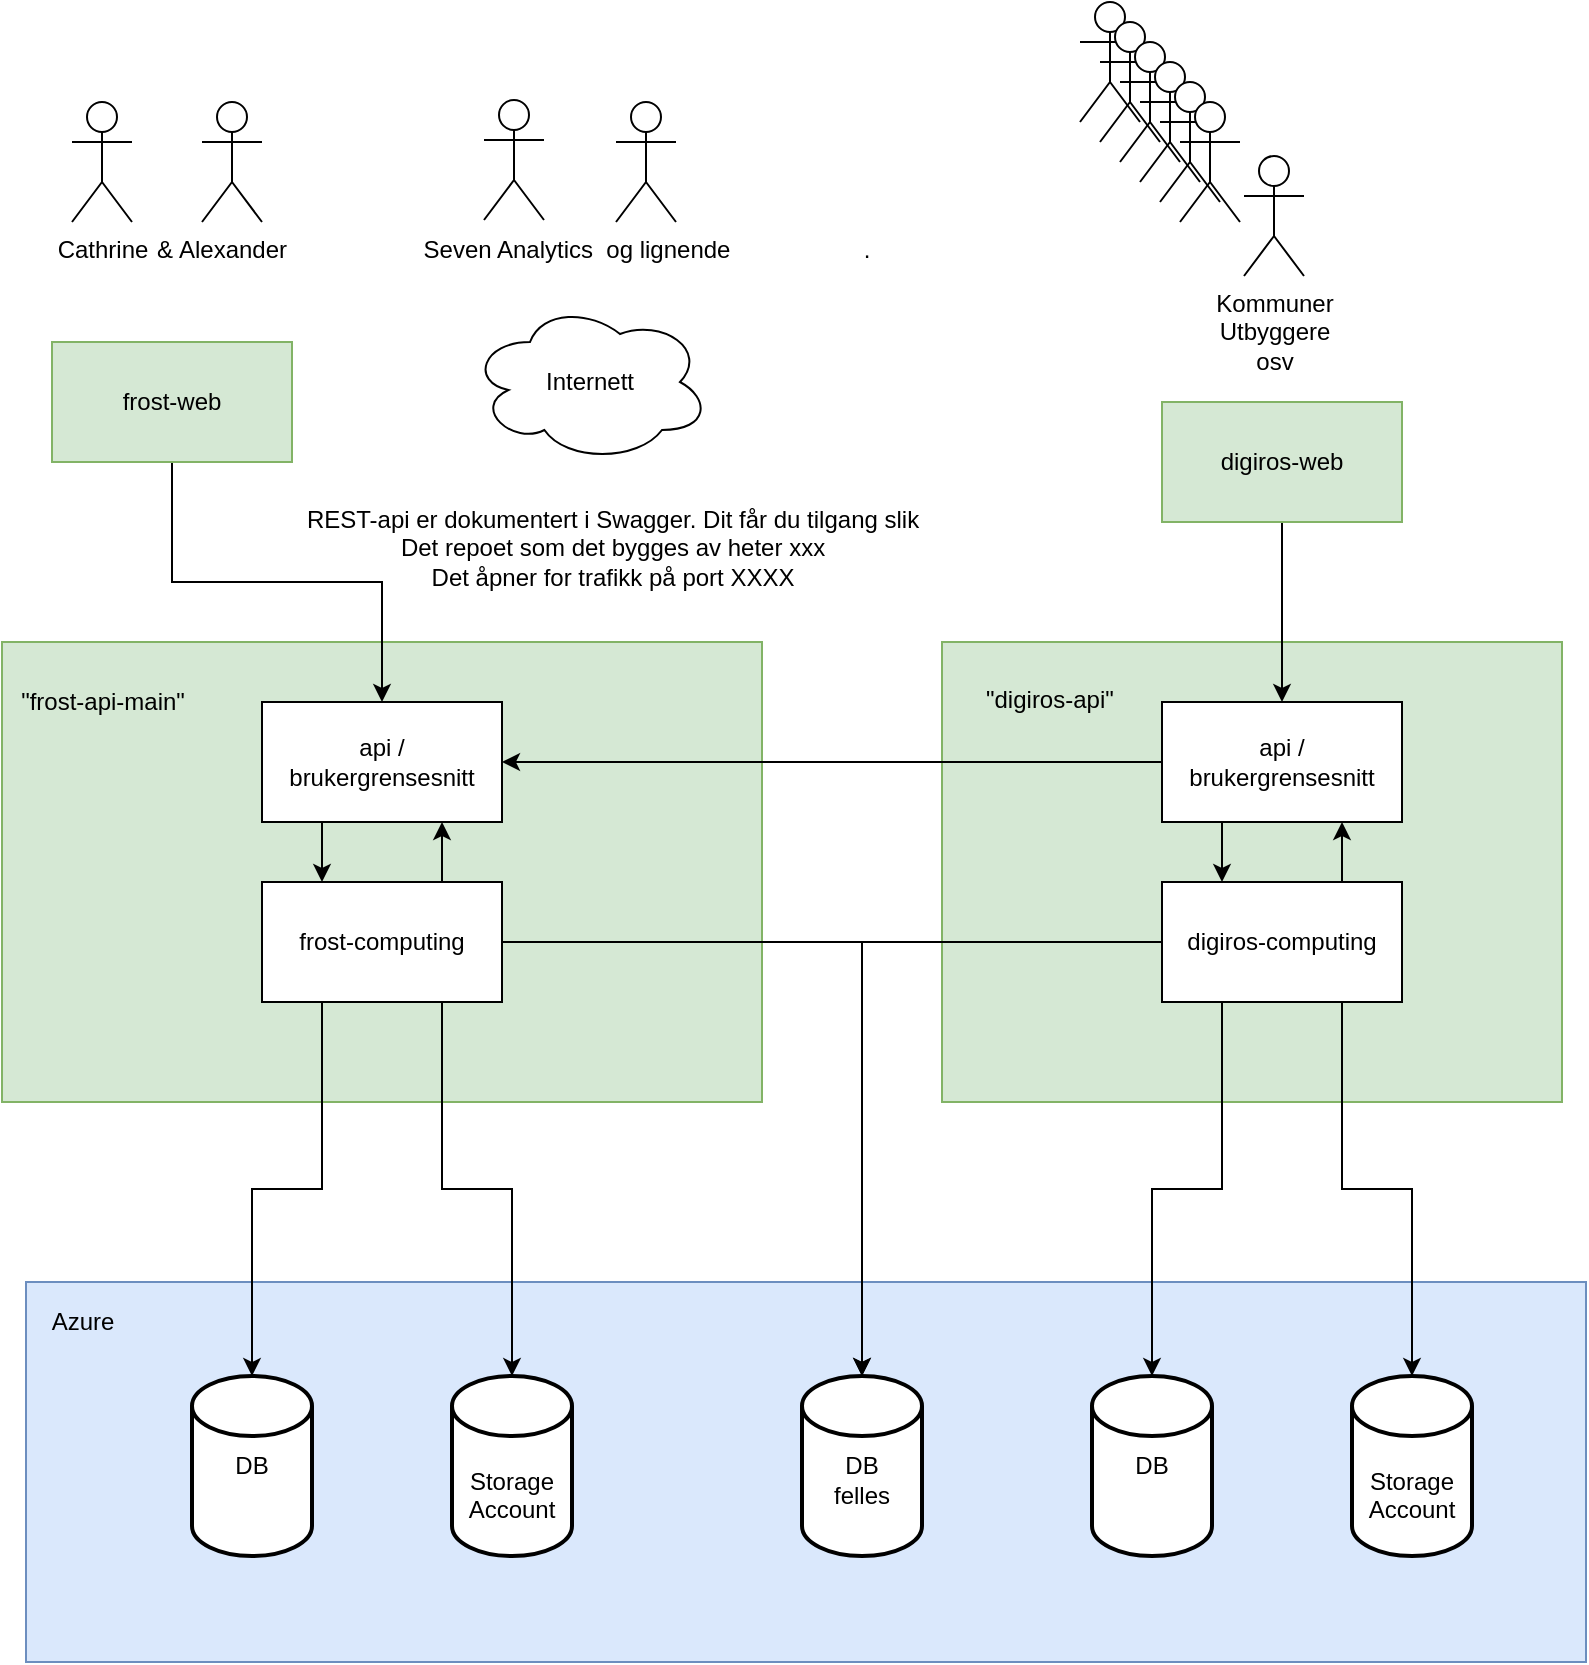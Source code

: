 <mxfile version="20.0.1" type="github">
  <diagram id="S6coE45IKj5krfFwBMSU" name="Page-1">
    <mxGraphModel dx="1395" dy="1902" grid="1" gridSize="10" guides="1" tooltips="1" connect="1" arrows="1" fold="1" page="1" pageScale="1" pageWidth="827" pageHeight="1169" math="0" shadow="0">
      <root>
        <mxCell id="0" />
        <mxCell id="1" parent="0" />
        <mxCell id="MuozXKnJQAJ_g8DEo5LX-35" value="" style="rounded=0;whiteSpace=wrap;html=1;fillColor=#dae8fc;strokeColor=#6c8ebf;" parent="1" vertex="1">
          <mxGeometry x="72" y="510" width="780" height="190" as="geometry" />
        </mxCell>
        <mxCell id="MuozXKnJQAJ_g8DEo5LX-17" value="" style="rounded=0;whiteSpace=wrap;html=1;fillColor=#d5e8d4;strokeColor=#82b366;" parent="1" vertex="1">
          <mxGeometry x="530" y="190" width="310" height="230" as="geometry" />
        </mxCell>
        <mxCell id="MuozXKnJQAJ_g8DEo5LX-10" value="" style="rounded=0;whiteSpace=wrap;html=1;fillColor=#d5e8d4;strokeColor=#82b366;" parent="1" vertex="1">
          <mxGeometry x="60" y="190" width="380" height="230" as="geometry" />
        </mxCell>
        <mxCell id="MuozXKnJQAJ_g8DEo5LX-12" style="edgeStyle=orthogonalEdgeStyle;rounded=0;orthogonalLoop=1;jettySize=auto;html=1;exitX=0.75;exitY=0;exitDx=0;exitDy=0;entryX=0.75;entryY=1;entryDx=0;entryDy=0;" parent="1" source="MuozXKnJQAJ_g8DEo5LX-2" target="MuozXKnJQAJ_g8DEo5LX-3" edge="1">
          <mxGeometry relative="1" as="geometry" />
        </mxCell>
        <mxCell id="MuozXKnJQAJ_g8DEo5LX-13" style="edgeStyle=orthogonalEdgeStyle;rounded=0;orthogonalLoop=1;jettySize=auto;html=1;exitX=0.25;exitY=1;exitDx=0;exitDy=0;entryX=0.5;entryY=0;entryDx=0;entryDy=0;entryPerimeter=0;" parent="1" source="MuozXKnJQAJ_g8DEo5LX-2" target="MuozXKnJQAJ_g8DEo5LX-6" edge="1">
          <mxGeometry relative="1" as="geometry" />
        </mxCell>
        <mxCell id="MuozXKnJQAJ_g8DEo5LX-14" style="edgeStyle=orthogonalEdgeStyle;rounded=0;orthogonalLoop=1;jettySize=auto;html=1;exitX=0.75;exitY=1;exitDx=0;exitDy=0;entryX=0.5;entryY=0;entryDx=0;entryDy=0;entryPerimeter=0;" parent="1" source="MuozXKnJQAJ_g8DEo5LX-2" target="MuozXKnJQAJ_g8DEo5LX-7" edge="1">
          <mxGeometry relative="1" as="geometry" />
        </mxCell>
        <mxCell id="MuozXKnJQAJ_g8DEo5LX-31" style="edgeStyle=orthogonalEdgeStyle;rounded=0;orthogonalLoop=1;jettySize=auto;html=1;exitX=1;exitY=0.5;exitDx=0;exitDy=0;entryX=0.5;entryY=0;entryDx=0;entryDy=0;entryPerimeter=0;" parent="1" source="MuozXKnJQAJ_g8DEo5LX-2" target="MuozXKnJQAJ_g8DEo5LX-27" edge="1">
          <mxGeometry relative="1" as="geometry" />
        </mxCell>
        <mxCell id="MuozXKnJQAJ_g8DEo5LX-2" value="frost-computing" style="rounded=0;whiteSpace=wrap;html=1;" parent="1" vertex="1">
          <mxGeometry x="190" y="310" width="120" height="60" as="geometry" />
        </mxCell>
        <mxCell id="MuozXKnJQAJ_g8DEo5LX-11" style="edgeStyle=orthogonalEdgeStyle;rounded=0;orthogonalLoop=1;jettySize=auto;html=1;exitX=0.25;exitY=1;exitDx=0;exitDy=0;entryX=0.25;entryY=0;entryDx=0;entryDy=0;" parent="1" source="MuozXKnJQAJ_g8DEo5LX-3" target="MuozXKnJQAJ_g8DEo5LX-2" edge="1">
          <mxGeometry relative="1" as="geometry" />
        </mxCell>
        <mxCell id="MuozXKnJQAJ_g8DEo5LX-3" value="&lt;div&gt;api /&lt;/div&gt;&lt;div&gt;brukergrensesnitt&lt;/div&gt;" style="rounded=0;whiteSpace=wrap;html=1;" parent="1" vertex="1">
          <mxGeometry x="190" y="220" width="120" height="60" as="geometry" />
        </mxCell>
        <mxCell id="MuozXKnJQAJ_g8DEo5LX-4" value="Internett" style="ellipse;shape=cloud;whiteSpace=wrap;html=1;" parent="1" vertex="1">
          <mxGeometry x="294" y="20" width="120" height="80" as="geometry" />
        </mxCell>
        <mxCell id="MuozXKnJQAJ_g8DEo5LX-6" value="DB" style="strokeWidth=2;html=1;shape=mxgraph.flowchart.database;whiteSpace=wrap;" parent="1" vertex="1">
          <mxGeometry x="155" y="557" width="60" height="90" as="geometry" />
        </mxCell>
        <mxCell id="MuozXKnJQAJ_g8DEo5LX-7" value="&lt;div&gt;&lt;br&gt;&lt;/div&gt;&lt;div&gt;&lt;br&gt;&lt;/div&gt;&lt;div&gt;Storage&lt;/div&gt;&lt;div&gt;Account&lt;br&gt;&lt;/div&gt;" style="strokeWidth=2;html=1;shape=mxgraph.flowchart.database;whiteSpace=wrap;" parent="1" vertex="1">
          <mxGeometry x="285" y="557" width="60" height="90" as="geometry" />
        </mxCell>
        <mxCell id="MuozXKnJQAJ_g8DEo5LX-15" value="&lt;div&gt;&quot;frost-api-main&quot;&lt;/div&gt;" style="text;html=1;align=center;verticalAlign=middle;resizable=0;points=[];autosize=1;strokeColor=none;fillColor=none;" parent="1" vertex="1">
          <mxGeometry x="60" y="210" width="100" height="20" as="geometry" />
        </mxCell>
        <mxCell id="MuozXKnJQAJ_g8DEo5LX-38" style="edgeStyle=orthogonalEdgeStyle;rounded=0;orthogonalLoop=1;jettySize=auto;html=1;exitX=0.5;exitY=1;exitDx=0;exitDy=0;" parent="1" source="MuozXKnJQAJ_g8DEo5LX-16" target="MuozXKnJQAJ_g8DEo5LX-37" edge="1">
          <mxGeometry relative="1" as="geometry" />
        </mxCell>
        <mxCell id="MuozXKnJQAJ_g8DEo5LX-16" value="&lt;div&gt;digiros-web&lt;/div&gt;" style="rounded=0;whiteSpace=wrap;html=1;fillColor=#d5e8d4;strokeColor=#82b366;" parent="1" vertex="1">
          <mxGeometry x="640" y="70" width="120" height="60" as="geometry" />
        </mxCell>
        <mxCell id="MuozXKnJQAJ_g8DEo5LX-18" value="&quot;digiros-api&quot;" style="text;whiteSpace=wrap;html=1;" parent="1" vertex="1">
          <mxGeometry x="550" y="205" width="80" height="30" as="geometry" />
        </mxCell>
        <mxCell id="MuozXKnJQAJ_g8DEo5LX-25" style="edgeStyle=orthogonalEdgeStyle;rounded=0;orthogonalLoop=1;jettySize=auto;html=1;exitX=0.25;exitY=1;exitDx=0;exitDy=0;" parent="1" source="MuozXKnJQAJ_g8DEo5LX-19" target="MuozXKnJQAJ_g8DEo5LX-23" edge="1">
          <mxGeometry relative="1" as="geometry" />
        </mxCell>
        <mxCell id="MuozXKnJQAJ_g8DEo5LX-26" style="edgeStyle=orthogonalEdgeStyle;rounded=0;orthogonalLoop=1;jettySize=auto;html=1;exitX=0.75;exitY=1;exitDx=0;exitDy=0;" parent="1" source="MuozXKnJQAJ_g8DEo5LX-19" target="MuozXKnJQAJ_g8DEo5LX-24" edge="1">
          <mxGeometry relative="1" as="geometry" />
        </mxCell>
        <mxCell id="MuozXKnJQAJ_g8DEo5LX-32" style="edgeStyle=orthogonalEdgeStyle;rounded=0;orthogonalLoop=1;jettySize=auto;html=1;exitX=0;exitY=0.5;exitDx=0;exitDy=0;entryX=0.5;entryY=0;entryDx=0;entryDy=0;entryPerimeter=0;" parent="1" source="MuozXKnJQAJ_g8DEo5LX-19" target="MuozXKnJQAJ_g8DEo5LX-27" edge="1">
          <mxGeometry relative="1" as="geometry" />
        </mxCell>
        <mxCell id="MuozXKnJQAJ_g8DEo5LX-40" style="edgeStyle=orthogonalEdgeStyle;rounded=0;orthogonalLoop=1;jettySize=auto;html=1;exitX=0.75;exitY=0;exitDx=0;exitDy=0;entryX=0.75;entryY=1;entryDx=0;entryDy=0;" parent="1" source="MuozXKnJQAJ_g8DEo5LX-19" target="MuozXKnJQAJ_g8DEo5LX-37" edge="1">
          <mxGeometry relative="1" as="geometry" />
        </mxCell>
        <mxCell id="MuozXKnJQAJ_g8DEo5LX-19" value="&lt;div&gt;digiros-computing&lt;/div&gt;" style="rounded=0;whiteSpace=wrap;html=1;" parent="1" vertex="1">
          <mxGeometry x="640" y="310" width="120" height="60" as="geometry" />
        </mxCell>
        <mxCell id="MuozXKnJQAJ_g8DEo5LX-23" value="DB" style="strokeWidth=2;html=1;shape=mxgraph.flowchart.database;whiteSpace=wrap;" parent="1" vertex="1">
          <mxGeometry x="605" y="557" width="60" height="90" as="geometry" />
        </mxCell>
        <mxCell id="MuozXKnJQAJ_g8DEo5LX-24" value="&lt;div&gt;&lt;br&gt;&lt;/div&gt;&lt;div&gt;&lt;br&gt;&lt;/div&gt;&lt;div&gt;Storage&lt;/div&gt;&lt;div&gt;Account&lt;br&gt;&lt;/div&gt;" style="strokeWidth=2;html=1;shape=mxgraph.flowchart.database;whiteSpace=wrap;" parent="1" vertex="1">
          <mxGeometry x="735" y="557" width="60" height="90" as="geometry" />
        </mxCell>
        <mxCell id="MuozXKnJQAJ_g8DEo5LX-27" value="&lt;div&gt;&lt;br&gt;&lt;/div&gt;&lt;div&gt;DB&lt;/div&gt;&lt;div&gt;felles&lt;/div&gt;" style="strokeWidth=2;html=1;shape=mxgraph.flowchart.database;whiteSpace=wrap;" parent="1" vertex="1">
          <mxGeometry x="460" y="557" width="60" height="90" as="geometry" />
        </mxCell>
        <mxCell id="MuozXKnJQAJ_g8DEo5LX-36" value="Azure" style="text;html=1;align=center;verticalAlign=middle;resizable=0;points=[];autosize=1;strokeColor=none;fillColor=none;" parent="1" vertex="1">
          <mxGeometry x="75" y="520" width="50" height="20" as="geometry" />
        </mxCell>
        <mxCell id="MuozXKnJQAJ_g8DEo5LX-39" style="edgeStyle=orthogonalEdgeStyle;rounded=0;orthogonalLoop=1;jettySize=auto;html=1;exitX=0.25;exitY=1;exitDx=0;exitDy=0;entryX=0.25;entryY=0;entryDx=0;entryDy=0;" parent="1" source="MuozXKnJQAJ_g8DEo5LX-37" target="MuozXKnJQAJ_g8DEo5LX-19" edge="1">
          <mxGeometry relative="1" as="geometry" />
        </mxCell>
        <mxCell id="MuozXKnJQAJ_g8DEo5LX-65" style="edgeStyle=orthogonalEdgeStyle;rounded=0;orthogonalLoop=1;jettySize=auto;html=1;exitX=0;exitY=0.5;exitDx=0;exitDy=0;entryX=1;entryY=0.5;entryDx=0;entryDy=0;" parent="1" source="MuozXKnJQAJ_g8DEo5LX-37" target="MuozXKnJQAJ_g8DEo5LX-3" edge="1">
          <mxGeometry relative="1" as="geometry" />
        </mxCell>
        <mxCell id="MuozXKnJQAJ_g8DEo5LX-37" value="api / brukergrensesnitt" style="rounded=0;whiteSpace=wrap;html=1;" parent="1" vertex="1">
          <mxGeometry x="640" y="220" width="120" height="60" as="geometry" />
        </mxCell>
        <mxCell id="MuozXKnJQAJ_g8DEo5LX-41" value="&lt;div&gt;Alexander&lt;/div&gt;" style="shape=umlActor;verticalLabelPosition=bottom;verticalAlign=top;html=1;outlineConnect=0;" parent="1" vertex="1">
          <mxGeometry x="160" y="-80" width="30" height="60" as="geometry" />
        </mxCell>
        <mxCell id="MuozXKnJQAJ_g8DEo5LX-45" value="&lt;div&gt;Cathrine&lt;/div&gt;&lt;div&gt;&lt;br&gt;&lt;/div&gt;" style="shape=umlActor;verticalLabelPosition=bottom;verticalAlign=top;html=1;outlineConnect=0;" parent="1" vertex="1">
          <mxGeometry x="95" y="-80" width="30" height="60" as="geometry" />
        </mxCell>
        <mxCell id="MuozXKnJQAJ_g8DEo5LX-47" style="edgeStyle=orthogonalEdgeStyle;rounded=0;orthogonalLoop=1;jettySize=auto;html=1;exitX=0.5;exitY=1;exitDx=0;exitDy=0;entryX=0.5;entryY=0;entryDx=0;entryDy=0;" parent="1" source="MuozXKnJQAJ_g8DEo5LX-46" target="MuozXKnJQAJ_g8DEo5LX-3" edge="1">
          <mxGeometry relative="1" as="geometry" />
        </mxCell>
        <mxCell id="MuozXKnJQAJ_g8DEo5LX-46" value="&lt;div&gt;frost-web&lt;/div&gt;" style="rounded=0;whiteSpace=wrap;html=1;fillColor=#d5e8d4;strokeColor=#82b366;" parent="1" vertex="1">
          <mxGeometry x="85" y="40" width="120" height="60" as="geometry" />
        </mxCell>
        <mxCell id="MuozXKnJQAJ_g8DEo5LX-49" value="&lt;div&gt;&amp;amp;&lt;/div&gt;" style="text;html=1;align=center;verticalAlign=middle;resizable=0;points=[];autosize=1;strokeColor=none;fillColor=none;" parent="1" vertex="1">
          <mxGeometry x="131" y="-16" width="20" height="20" as="geometry" />
        </mxCell>
        <mxCell id="MuozXKnJQAJ_g8DEo5LX-50" value="&lt;div&gt;Seven Analytics&amp;nbsp; og lignende&amp;nbsp;&amp;nbsp;&amp;nbsp;&amp;nbsp;&amp;nbsp;&amp;nbsp;&amp;nbsp;&amp;nbsp;&amp;nbsp;&amp;nbsp;&amp;nbsp;&amp;nbsp;&amp;nbsp;&amp;nbsp;&amp;nbsp;&amp;nbsp;&amp;nbsp;&amp;nbsp;&amp;nbsp; .&lt;/div&gt;" style="shape=umlActor;verticalLabelPosition=bottom;verticalAlign=top;html=1;outlineConnect=0;" parent="1" vertex="1">
          <mxGeometry x="367" y="-80" width="30" height="60" as="geometry" />
        </mxCell>
        <mxCell id="MuozXKnJQAJ_g8DEo5LX-51" value="&lt;div&gt;Kommuner&lt;/div&gt;&lt;div&gt;Utbyggere&lt;/div&gt;&lt;div&gt;osv&lt;/div&gt;" style="shape=umlActor;verticalLabelPosition=bottom;verticalAlign=top;html=1;outlineConnect=0;" parent="1" vertex="1">
          <mxGeometry x="681" y="-53" width="30" height="60" as="geometry" />
        </mxCell>
        <mxCell id="MuozXKnJQAJ_g8DEo5LX-53" value="" style="shape=umlActor;verticalLabelPosition=bottom;verticalAlign=top;html=1;outlineConnect=0;" parent="1" vertex="1">
          <mxGeometry x="599" y="-130" width="30" height="60" as="geometry" />
        </mxCell>
        <mxCell id="MuozXKnJQAJ_g8DEo5LX-56" value="" style="shape=umlActor;verticalLabelPosition=bottom;verticalAlign=top;html=1;outlineConnect=0;" parent="1" vertex="1">
          <mxGeometry x="609" y="-120" width="30" height="60" as="geometry" />
        </mxCell>
        <mxCell id="MuozXKnJQAJ_g8DEo5LX-57" value="" style="shape=umlActor;verticalLabelPosition=bottom;verticalAlign=top;html=1;outlineConnect=0;" parent="1" vertex="1">
          <mxGeometry x="619" y="-110" width="30" height="60" as="geometry" />
        </mxCell>
        <mxCell id="MuozXKnJQAJ_g8DEo5LX-58" value="" style="shape=umlActor;verticalLabelPosition=bottom;verticalAlign=top;html=1;outlineConnect=0;" parent="1" vertex="1">
          <mxGeometry x="629" y="-100" width="30" height="60" as="geometry" />
        </mxCell>
        <mxCell id="MuozXKnJQAJ_g8DEo5LX-59" value="" style="shape=umlActor;verticalLabelPosition=bottom;verticalAlign=top;html=1;outlineConnect=0;" parent="1" vertex="1">
          <mxGeometry x="639" y="-90" width="30" height="60" as="geometry" />
        </mxCell>
        <mxCell id="MuozXKnJQAJ_g8DEo5LX-60" value="" style="shape=umlActor;verticalLabelPosition=bottom;verticalAlign=top;html=1;outlineConnect=0;" parent="1" vertex="1">
          <mxGeometry x="649" y="-80" width="30" height="60" as="geometry" />
        </mxCell>
        <mxCell id="MuozXKnJQAJ_g8DEo5LX-63" value="" style="shape=umlActor;verticalLabelPosition=bottom;verticalAlign=top;html=1;outlineConnect=0;" parent="1" vertex="1">
          <mxGeometry x="301" y="-81" width="30" height="60" as="geometry" />
        </mxCell>
        <mxCell id="MuozXKnJQAJ_g8DEo5LX-67" value="&lt;div&gt;REST-api er dokumentert i Swagger. Dit får du tilgang slik&lt;br&gt;&lt;/div&gt;&lt;div&gt;Det repoet som det bygges av heter xxx&lt;/div&gt;&lt;div&gt;Det åpner for trafikk på port XXXX&lt;/div&gt;&lt;div&gt;&lt;br&gt;&lt;/div&gt;" style="text;html=1;align=center;verticalAlign=middle;resizable=0;points=[];autosize=1;strokeColor=none;fillColor=none;" parent="1" vertex="1">
          <mxGeometry x="205" y="120" width="320" height="60" as="geometry" />
        </mxCell>
      </root>
    </mxGraphModel>
  </diagram>
</mxfile>
